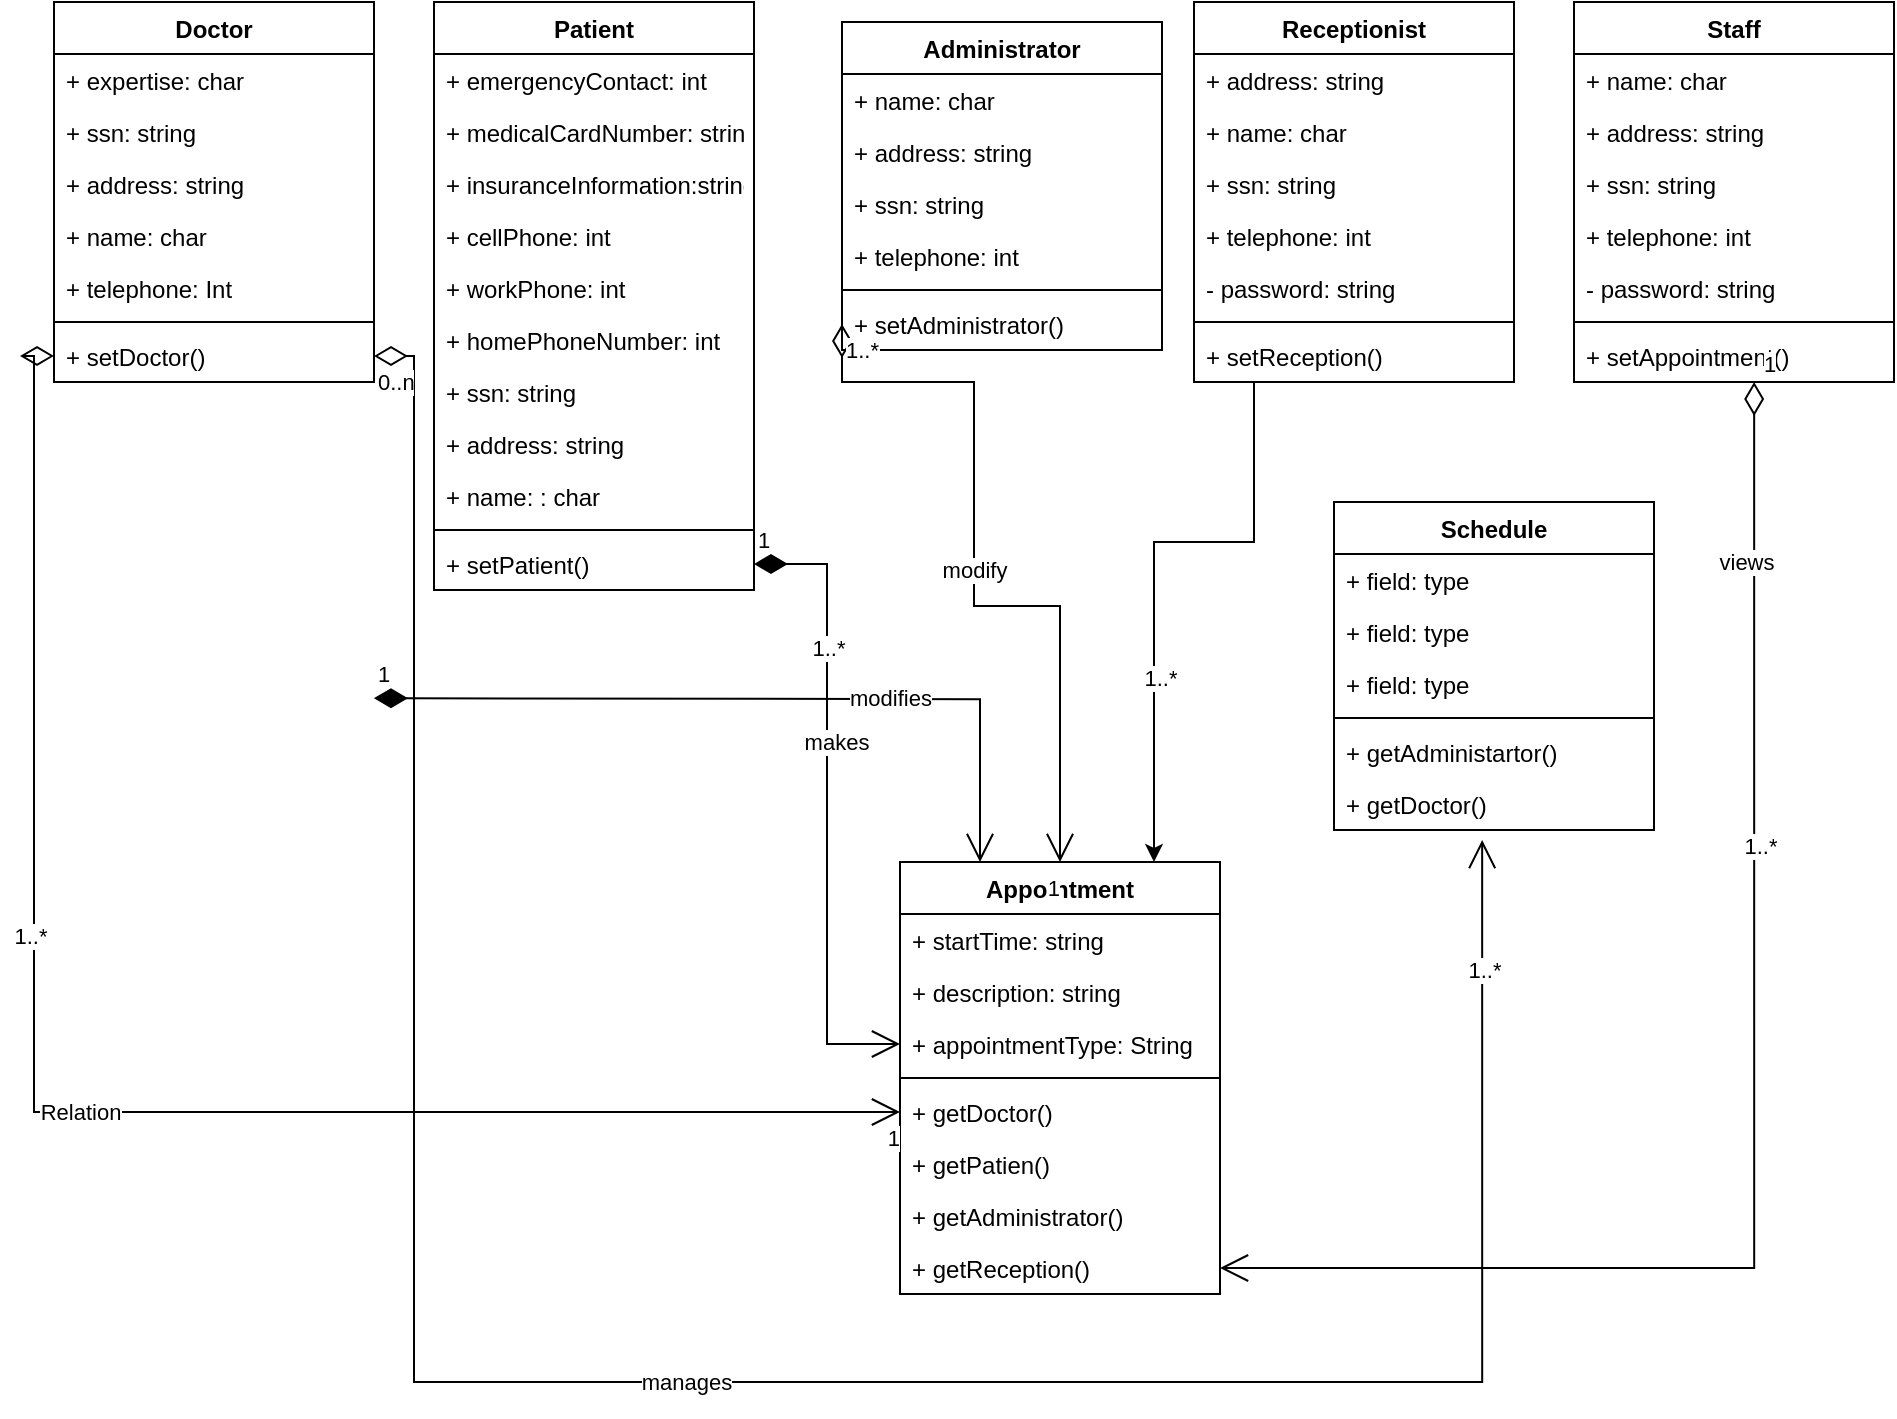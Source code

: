 <mxfile version="20.3.0" type="github">
  <diagram id="C5RBs43oDa-KdzZeNtuy" name="Page-1">
    <mxGraphModel dx="1444" dy="875" grid="1" gridSize="10" guides="1" tooltips="1" connect="1" arrows="1" fold="1" page="1" pageScale="1" pageWidth="827" pageHeight="1169" math="0" shadow="0">
      <root>
        <mxCell id="WIyWlLk6GJQsqaUBKTNV-0" />
        <mxCell id="WIyWlLk6GJQsqaUBKTNV-1" parent="WIyWlLk6GJQsqaUBKTNV-0" />
        <mxCell id="0KbNWzFcvP_1XtpWUW_S-4" value="Doctor" style="swimlane;fontStyle=1;align=center;verticalAlign=top;childLayout=stackLayout;horizontal=1;startSize=26;horizontalStack=0;resizeParent=1;resizeParentMax=0;resizeLast=0;collapsible=1;marginBottom=0;" vertex="1" parent="WIyWlLk6GJQsqaUBKTNV-1">
          <mxGeometry x="30" y="210" width="160" height="190" as="geometry" />
        </mxCell>
        <mxCell id="0KbNWzFcvP_1XtpWUW_S-5" value="+ expertise: char" style="text;strokeColor=none;fillColor=none;align=left;verticalAlign=top;spacingLeft=4;spacingRight=4;overflow=hidden;rotatable=0;points=[[0,0.5,0,0,0],[0.61,0.58,0,0,0],[1,0.5,0,0,0]];portConstraint=eastwest;" vertex="1" parent="0KbNWzFcvP_1XtpWUW_S-4">
          <mxGeometry y="26" width="160" height="26" as="geometry" />
        </mxCell>
        <mxCell id="0KbNWzFcvP_1XtpWUW_S-14" value="+ ssn: string" style="text;strokeColor=none;fillColor=none;align=left;verticalAlign=top;spacingLeft=4;spacingRight=4;overflow=hidden;rotatable=0;points=[[0,0.5,0,0,0],[0.61,0.58,0,0,0],[1,0.5,0,0,0]];portConstraint=eastwest;" vertex="1" parent="0KbNWzFcvP_1XtpWUW_S-4">
          <mxGeometry y="52" width="160" height="26" as="geometry" />
        </mxCell>
        <mxCell id="0KbNWzFcvP_1XtpWUW_S-20" value="+ address: string" style="text;strokeColor=none;fillColor=none;align=left;verticalAlign=top;spacingLeft=4;spacingRight=4;overflow=hidden;rotatable=0;points=[[0,0.5,0,0,0],[0.61,0.58,0,0,0],[1,0.5,0,0,0]];portConstraint=eastwest;" vertex="1" parent="0KbNWzFcvP_1XtpWUW_S-4">
          <mxGeometry y="78" width="160" height="26" as="geometry" />
        </mxCell>
        <mxCell id="0KbNWzFcvP_1XtpWUW_S-58" value="+ name: char" style="text;strokeColor=none;fillColor=none;align=left;verticalAlign=top;spacingLeft=4;spacingRight=4;overflow=hidden;rotatable=0;points=[[0,0.5,0,0,0],[0.61,0.58,0,0,0],[1,0.5,0,0,0]];portConstraint=eastwest;" vertex="1" parent="0KbNWzFcvP_1XtpWUW_S-4">
          <mxGeometry y="104" width="160" height="26" as="geometry" />
        </mxCell>
        <mxCell id="0KbNWzFcvP_1XtpWUW_S-57" value="+ telephone: Int" style="text;strokeColor=none;fillColor=none;align=left;verticalAlign=top;spacingLeft=4;spacingRight=4;overflow=hidden;rotatable=0;points=[[0,0.5,0,0,0],[0.61,0.58,0,0,0],[1,0.5,0,0,0]];portConstraint=eastwest;" vertex="1" parent="0KbNWzFcvP_1XtpWUW_S-4">
          <mxGeometry y="130" width="160" height="26" as="geometry" />
        </mxCell>
        <mxCell id="0KbNWzFcvP_1XtpWUW_S-6" value="" style="line;strokeWidth=1;fillColor=none;align=left;verticalAlign=middle;spacingTop=-1;spacingLeft=3;spacingRight=3;rotatable=0;labelPosition=right;points=[];portConstraint=eastwest;strokeColor=inherit;" vertex="1" parent="0KbNWzFcvP_1XtpWUW_S-4">
          <mxGeometry y="156" width="160" height="8" as="geometry" />
        </mxCell>
        <mxCell id="0KbNWzFcvP_1XtpWUW_S-7" value="+ setDoctor()" style="text;strokeColor=none;fillColor=none;align=left;verticalAlign=top;spacingLeft=4;spacingRight=4;overflow=hidden;rotatable=0;points=[[0,0.5],[1,0.5]];portConstraint=eastwest;" vertex="1" parent="0KbNWzFcvP_1XtpWUW_S-4">
          <mxGeometry y="164" width="160" height="26" as="geometry" />
        </mxCell>
        <mxCell id="0KbNWzFcvP_1XtpWUW_S-21" value="Patient" style="swimlane;fontStyle=1;align=center;verticalAlign=top;childLayout=stackLayout;horizontal=1;startSize=26;horizontalStack=0;resizeParent=1;resizeParentMax=0;resizeLast=0;collapsible=1;marginBottom=0;" vertex="1" parent="WIyWlLk6GJQsqaUBKTNV-1">
          <mxGeometry x="220" y="210" width="160" height="294" as="geometry" />
        </mxCell>
        <mxCell id="0KbNWzFcvP_1XtpWUW_S-22" value="+ emergencyContact: int" style="text;strokeColor=none;fillColor=none;align=left;verticalAlign=top;spacingLeft=4;spacingRight=4;overflow=hidden;rotatable=0;points=[[0,0.5,0,0,0],[0.61,0.58,0,0,0],[1,0.5,0,0,0]];portConstraint=eastwest;" vertex="1" parent="0KbNWzFcvP_1XtpWUW_S-21">
          <mxGeometry y="26" width="160" height="26" as="geometry" />
        </mxCell>
        <mxCell id="0KbNWzFcvP_1XtpWUW_S-59" value="+ medicalCardNumber: string" style="text;strokeColor=none;fillColor=none;align=left;verticalAlign=top;spacingLeft=4;spacingRight=4;overflow=hidden;rotatable=0;points=[[0,0.5,0,0,0],[0.61,0.58,0,0,0],[1,0.5,0,0,0]];portConstraint=eastwest;" vertex="1" parent="0KbNWzFcvP_1XtpWUW_S-21">
          <mxGeometry y="52" width="160" height="26" as="geometry" />
        </mxCell>
        <mxCell id="0KbNWzFcvP_1XtpWUW_S-61" value="+ insuranceInformation:string" style="text;strokeColor=none;fillColor=none;align=left;verticalAlign=top;spacingLeft=4;spacingRight=4;overflow=hidden;rotatable=0;points=[[0,0.5,0,0,0],[0.61,0.58,0,0,0],[1,0.5,0,0,0]];portConstraint=eastwest;" vertex="1" parent="0KbNWzFcvP_1XtpWUW_S-21">
          <mxGeometry y="78" width="160" height="26" as="geometry" />
        </mxCell>
        <mxCell id="0KbNWzFcvP_1XtpWUW_S-62" value="+ cellPhone: int" style="text;strokeColor=none;fillColor=none;align=left;verticalAlign=top;spacingLeft=4;spacingRight=4;overflow=hidden;rotatable=0;points=[[0,0.5,0,0,0],[0.61,0.58,0,0,0],[1,0.5,0,0,0]];portConstraint=eastwest;" vertex="1" parent="0KbNWzFcvP_1XtpWUW_S-21">
          <mxGeometry y="104" width="160" height="26" as="geometry" />
        </mxCell>
        <mxCell id="0KbNWzFcvP_1XtpWUW_S-64" value="+ workPhone: int" style="text;strokeColor=none;fillColor=none;align=left;verticalAlign=top;spacingLeft=4;spacingRight=4;overflow=hidden;rotatable=0;points=[[0,0.5,0,0,0],[0.61,0.58,0,0,0],[1,0.5,0,0,0]];portConstraint=eastwest;" vertex="1" parent="0KbNWzFcvP_1XtpWUW_S-21">
          <mxGeometry y="130" width="160" height="26" as="geometry" />
        </mxCell>
        <mxCell id="0KbNWzFcvP_1XtpWUW_S-63" value="+ homePhoneNumber: int" style="text;strokeColor=none;fillColor=none;align=left;verticalAlign=top;spacingLeft=4;spacingRight=4;overflow=hidden;rotatable=0;points=[[0,0.5,0,0,0],[0.61,0.58,0,0,0],[1,0.5,0,0,0]];portConstraint=eastwest;" vertex="1" parent="0KbNWzFcvP_1XtpWUW_S-21">
          <mxGeometry y="156" width="160" height="26" as="geometry" />
        </mxCell>
        <mxCell id="0KbNWzFcvP_1XtpWUW_S-60" value="+ ssn: string" style="text;strokeColor=none;fillColor=none;align=left;verticalAlign=top;spacingLeft=4;spacingRight=4;overflow=hidden;rotatable=0;points=[[0,0.5,0,0,0],[0.61,0.58,0,0,0],[1,0.5,0,0,0]];portConstraint=eastwest;" vertex="1" parent="0KbNWzFcvP_1XtpWUW_S-21">
          <mxGeometry y="182" width="160" height="26" as="geometry" />
        </mxCell>
        <mxCell id="0KbNWzFcvP_1XtpWUW_S-23" value="+ address: string" style="text;strokeColor=none;fillColor=none;align=left;verticalAlign=top;spacingLeft=4;spacingRight=4;overflow=hidden;rotatable=0;points=[[0,0.5,0,0,0],[0.61,0.58,0,0,0],[1,0.5,0,0,0]];portConstraint=eastwest;" vertex="1" parent="0KbNWzFcvP_1XtpWUW_S-21">
          <mxGeometry y="208" width="160" height="26" as="geometry" />
        </mxCell>
        <mxCell id="0KbNWzFcvP_1XtpWUW_S-24" value="+ name: : char" style="text;strokeColor=none;fillColor=none;align=left;verticalAlign=top;spacingLeft=4;spacingRight=4;overflow=hidden;rotatable=0;points=[[0,0.5,0,0,0],[0.61,0.58,0,0,0],[1,0.5,0,0,0]];portConstraint=eastwest;" vertex="1" parent="0KbNWzFcvP_1XtpWUW_S-21">
          <mxGeometry y="234" width="160" height="26" as="geometry" />
        </mxCell>
        <mxCell id="0KbNWzFcvP_1XtpWUW_S-25" value="" style="line;strokeWidth=1;fillColor=none;align=left;verticalAlign=middle;spacingTop=-1;spacingLeft=3;spacingRight=3;rotatable=0;labelPosition=right;points=[];portConstraint=eastwest;strokeColor=inherit;" vertex="1" parent="0KbNWzFcvP_1XtpWUW_S-21">
          <mxGeometry y="260" width="160" height="8" as="geometry" />
        </mxCell>
        <mxCell id="0KbNWzFcvP_1XtpWUW_S-26" value="+ setPatient()" style="text;strokeColor=none;fillColor=none;align=left;verticalAlign=top;spacingLeft=4;spacingRight=4;overflow=hidden;rotatable=0;points=[[0,0.5],[1,0.5]];portConstraint=eastwest;" vertex="1" parent="0KbNWzFcvP_1XtpWUW_S-21">
          <mxGeometry y="268" width="160" height="26" as="geometry" />
        </mxCell>
        <mxCell id="0KbNWzFcvP_1XtpWUW_S-104" style="edgeStyle=orthogonalEdgeStyle;rounded=0;orthogonalLoop=1;jettySize=auto;html=1;" edge="1" parent="WIyWlLk6GJQsqaUBKTNV-1" source="0KbNWzFcvP_1XtpWUW_S-33" target="0KbNWzFcvP_1XtpWUW_S-51">
          <mxGeometry relative="1" as="geometry">
            <Array as="points">
              <mxPoint x="630" y="480" />
              <mxPoint x="580" y="480" />
            </Array>
          </mxGeometry>
        </mxCell>
        <mxCell id="0KbNWzFcvP_1XtpWUW_S-105" value="1..*" style="edgeLabel;html=1;align=center;verticalAlign=middle;resizable=0;points=[];" vertex="1" connectable="0" parent="0KbNWzFcvP_1XtpWUW_S-104">
          <mxGeometry x="0.366" y="3" relative="1" as="geometry">
            <mxPoint as="offset" />
          </mxGeometry>
        </mxCell>
        <mxCell id="0KbNWzFcvP_1XtpWUW_S-33" value="Receptionist" style="swimlane;fontStyle=1;align=center;verticalAlign=top;childLayout=stackLayout;horizontal=1;startSize=26;horizontalStack=0;resizeParent=1;resizeParentMax=0;resizeLast=0;collapsible=1;marginBottom=0;" vertex="1" parent="WIyWlLk6GJQsqaUBKTNV-1">
          <mxGeometry x="600" y="210" width="160" height="190" as="geometry" />
        </mxCell>
        <mxCell id="0KbNWzFcvP_1XtpWUW_S-34" value="+ address: string" style="text;strokeColor=none;fillColor=none;align=left;verticalAlign=top;spacingLeft=4;spacingRight=4;overflow=hidden;rotatable=0;points=[[0,0.5,0,0,0],[0.61,0.58,0,0,0],[1,0.5,0,0,0]];portConstraint=eastwest;" vertex="1" parent="0KbNWzFcvP_1XtpWUW_S-33">
          <mxGeometry y="26" width="160" height="26" as="geometry" />
        </mxCell>
        <mxCell id="0KbNWzFcvP_1XtpWUW_S-35" value="+ name: char" style="text;strokeColor=none;fillColor=none;align=left;verticalAlign=top;spacingLeft=4;spacingRight=4;overflow=hidden;rotatable=0;points=[[0,0.5,0,0,0],[0.61,0.58,0,0,0],[1,0.5,0,0,0]];portConstraint=eastwest;" vertex="1" parent="0KbNWzFcvP_1XtpWUW_S-33">
          <mxGeometry y="52" width="160" height="26" as="geometry" />
        </mxCell>
        <mxCell id="0KbNWzFcvP_1XtpWUW_S-66" value="+ ssn: string" style="text;strokeColor=none;fillColor=none;align=left;verticalAlign=top;spacingLeft=4;spacingRight=4;overflow=hidden;rotatable=0;points=[[0,0.5,0,0,0],[0.61,0.58,0,0,0],[1,0.5,0,0,0]];portConstraint=eastwest;" vertex="1" parent="0KbNWzFcvP_1XtpWUW_S-33">
          <mxGeometry y="78" width="160" height="26" as="geometry" />
        </mxCell>
        <mxCell id="0KbNWzFcvP_1XtpWUW_S-67" value="+ telephone: int" style="text;strokeColor=none;fillColor=none;align=left;verticalAlign=top;spacingLeft=4;spacingRight=4;overflow=hidden;rotatable=0;points=[[0,0.5,0,0,0],[0.61,0.58,0,0,0],[1,0.5,0,0,0]];portConstraint=eastwest;" vertex="1" parent="0KbNWzFcvP_1XtpWUW_S-33">
          <mxGeometry y="104" width="160" height="26" as="geometry" />
        </mxCell>
        <mxCell id="0KbNWzFcvP_1XtpWUW_S-36" value="- password: string" style="text;strokeColor=none;fillColor=none;align=left;verticalAlign=top;spacingLeft=4;spacingRight=4;overflow=hidden;rotatable=0;points=[[0,0.5,0,0,0],[0.61,0.58,0,0,0],[1,0.5,0,0,0]];portConstraint=eastwest;" vertex="1" parent="0KbNWzFcvP_1XtpWUW_S-33">
          <mxGeometry y="130" width="160" height="26" as="geometry" />
        </mxCell>
        <mxCell id="0KbNWzFcvP_1XtpWUW_S-37" value="" style="line;strokeWidth=1;fillColor=none;align=left;verticalAlign=middle;spacingTop=-1;spacingLeft=3;spacingRight=3;rotatable=0;labelPosition=right;points=[];portConstraint=eastwest;strokeColor=inherit;" vertex="1" parent="0KbNWzFcvP_1XtpWUW_S-33">
          <mxGeometry y="156" width="160" height="8" as="geometry" />
        </mxCell>
        <mxCell id="0KbNWzFcvP_1XtpWUW_S-38" value="+ setReception()" style="text;strokeColor=none;fillColor=none;align=left;verticalAlign=top;spacingLeft=4;spacingRight=4;overflow=hidden;rotatable=0;points=[[0,0.5],[1,0.5]];portConstraint=eastwest;" vertex="1" parent="0KbNWzFcvP_1XtpWUW_S-33">
          <mxGeometry y="164" width="160" height="26" as="geometry" />
        </mxCell>
        <mxCell id="0KbNWzFcvP_1XtpWUW_S-39" value="Staff" style="swimlane;fontStyle=1;align=center;verticalAlign=top;childLayout=stackLayout;horizontal=1;startSize=26;horizontalStack=0;resizeParent=1;resizeParentMax=0;resizeLast=0;collapsible=1;marginBottom=0;" vertex="1" parent="WIyWlLk6GJQsqaUBKTNV-1">
          <mxGeometry x="790" y="210" width="160" height="190" as="geometry" />
        </mxCell>
        <mxCell id="0KbNWzFcvP_1XtpWUW_S-40" value="+ name: char" style="text;strokeColor=none;fillColor=none;align=left;verticalAlign=top;spacingLeft=4;spacingRight=4;overflow=hidden;rotatable=0;points=[[0,0.5,0,0,0],[0.61,0.58,0,0,0],[1,0.5,0,0,0]];portConstraint=eastwest;" vertex="1" parent="0KbNWzFcvP_1XtpWUW_S-39">
          <mxGeometry y="26" width="160" height="26" as="geometry" />
        </mxCell>
        <mxCell id="0KbNWzFcvP_1XtpWUW_S-41" value="+ address: string" style="text;strokeColor=none;fillColor=none;align=left;verticalAlign=top;spacingLeft=4;spacingRight=4;overflow=hidden;rotatable=0;points=[[0,0.5,0,0,0],[0.61,0.58,0,0,0],[1,0.5,0,0,0]];portConstraint=eastwest;" vertex="1" parent="0KbNWzFcvP_1XtpWUW_S-39">
          <mxGeometry y="52" width="160" height="26" as="geometry" />
        </mxCell>
        <mxCell id="0KbNWzFcvP_1XtpWUW_S-68" value="+ ssn: string" style="text;strokeColor=none;fillColor=none;align=left;verticalAlign=top;spacingLeft=4;spacingRight=4;overflow=hidden;rotatable=0;points=[[0,0.5,0,0,0],[0.61,0.58,0,0,0],[1,0.5,0,0,0]];portConstraint=eastwest;" vertex="1" parent="0KbNWzFcvP_1XtpWUW_S-39">
          <mxGeometry y="78" width="160" height="26" as="geometry" />
        </mxCell>
        <mxCell id="0KbNWzFcvP_1XtpWUW_S-69" value="+ telephone: int" style="text;strokeColor=none;fillColor=none;align=left;verticalAlign=top;spacingLeft=4;spacingRight=4;overflow=hidden;rotatable=0;points=[[0,0.5,0,0,0],[0.61,0.58,0,0,0],[1,0.5,0,0,0]];portConstraint=eastwest;" vertex="1" parent="0KbNWzFcvP_1XtpWUW_S-39">
          <mxGeometry y="104" width="160" height="26" as="geometry" />
        </mxCell>
        <mxCell id="0KbNWzFcvP_1XtpWUW_S-42" value="- password: string" style="text;strokeColor=none;fillColor=none;align=left;verticalAlign=top;spacingLeft=4;spacingRight=4;overflow=hidden;rotatable=0;points=[[0,0.5,0,0,0],[0.61,0.58,0,0,0],[1,0.5,0,0,0]];portConstraint=eastwest;" vertex="1" parent="0KbNWzFcvP_1XtpWUW_S-39">
          <mxGeometry y="130" width="160" height="26" as="geometry" />
        </mxCell>
        <mxCell id="0KbNWzFcvP_1XtpWUW_S-43" value="" style="line;strokeWidth=1;fillColor=none;align=left;verticalAlign=middle;spacingTop=-1;spacingLeft=3;spacingRight=3;rotatable=0;labelPosition=right;points=[];portConstraint=eastwest;strokeColor=inherit;" vertex="1" parent="0KbNWzFcvP_1XtpWUW_S-39">
          <mxGeometry y="156" width="160" height="8" as="geometry" />
        </mxCell>
        <mxCell id="0KbNWzFcvP_1XtpWUW_S-44" value="+ setAppointment()" style="text;strokeColor=none;fillColor=none;align=left;verticalAlign=top;spacingLeft=4;spacingRight=4;overflow=hidden;rotatable=0;points=[[0,0.5],[1,0.5]];portConstraint=eastwest;" vertex="1" parent="0KbNWzFcvP_1XtpWUW_S-39">
          <mxGeometry y="164" width="160" height="26" as="geometry" />
        </mxCell>
        <mxCell id="0KbNWzFcvP_1XtpWUW_S-45" value="Schedule" style="swimlane;fontStyle=1;align=center;verticalAlign=top;childLayout=stackLayout;horizontal=1;startSize=26;horizontalStack=0;resizeParent=1;resizeParentMax=0;resizeLast=0;collapsible=1;marginBottom=0;" vertex="1" parent="WIyWlLk6GJQsqaUBKTNV-1">
          <mxGeometry x="670" y="460" width="160" height="164" as="geometry" />
        </mxCell>
        <mxCell id="0KbNWzFcvP_1XtpWUW_S-46" value="+ field: type" style="text;strokeColor=none;fillColor=none;align=left;verticalAlign=top;spacingLeft=4;spacingRight=4;overflow=hidden;rotatable=0;points=[[0,0.5,0,0,0],[0.61,0.58,0,0,0],[1,0.5,0,0,0]];portConstraint=eastwest;" vertex="1" parent="0KbNWzFcvP_1XtpWUW_S-45">
          <mxGeometry y="26" width="160" height="26" as="geometry" />
        </mxCell>
        <mxCell id="0KbNWzFcvP_1XtpWUW_S-47" value="+ field: type" style="text;strokeColor=none;fillColor=none;align=left;verticalAlign=top;spacingLeft=4;spacingRight=4;overflow=hidden;rotatable=0;points=[[0,0.5,0,0,0],[0.61,0.58,0,0,0],[1,0.5,0,0,0]];portConstraint=eastwest;" vertex="1" parent="0KbNWzFcvP_1XtpWUW_S-45">
          <mxGeometry y="52" width="160" height="26" as="geometry" />
        </mxCell>
        <mxCell id="0KbNWzFcvP_1XtpWUW_S-48" value="+ field: type" style="text;strokeColor=none;fillColor=none;align=left;verticalAlign=top;spacingLeft=4;spacingRight=4;overflow=hidden;rotatable=0;points=[[0,0.5,0,0,0],[0.61,0.58,0,0,0],[1,0.5,0,0,0]];portConstraint=eastwest;" vertex="1" parent="0KbNWzFcvP_1XtpWUW_S-45">
          <mxGeometry y="78" width="160" height="26" as="geometry" />
        </mxCell>
        <mxCell id="0KbNWzFcvP_1XtpWUW_S-49" value="" style="line;strokeWidth=1;fillColor=none;align=left;verticalAlign=middle;spacingTop=-1;spacingLeft=3;spacingRight=3;rotatable=0;labelPosition=right;points=[];portConstraint=eastwest;strokeColor=inherit;" vertex="1" parent="0KbNWzFcvP_1XtpWUW_S-45">
          <mxGeometry y="104" width="160" height="8" as="geometry" />
        </mxCell>
        <mxCell id="0KbNWzFcvP_1XtpWUW_S-50" value="+ getAdministartor()" style="text;strokeColor=none;fillColor=none;align=left;verticalAlign=top;spacingLeft=4;spacingRight=4;overflow=hidden;rotatable=0;points=[[0,0.5],[1,0.5]];portConstraint=eastwest;" vertex="1" parent="0KbNWzFcvP_1XtpWUW_S-45">
          <mxGeometry y="112" width="160" height="26" as="geometry" />
        </mxCell>
        <mxCell id="0KbNWzFcvP_1XtpWUW_S-73" value="+ getDoctor()" style="text;strokeColor=none;fillColor=none;align=left;verticalAlign=top;spacingLeft=4;spacingRight=4;overflow=hidden;rotatable=0;points=[[0,0.5],[1,0.5]];portConstraint=eastwest;" vertex="1" parent="0KbNWzFcvP_1XtpWUW_S-45">
          <mxGeometry y="138" width="160" height="26" as="geometry" />
        </mxCell>
        <mxCell id="0KbNWzFcvP_1XtpWUW_S-51" value="Appointment" style="swimlane;fontStyle=1;align=center;verticalAlign=top;childLayout=stackLayout;horizontal=1;startSize=26;horizontalStack=0;resizeParent=1;resizeParentMax=0;resizeLast=0;collapsible=1;marginBottom=0;" vertex="1" parent="WIyWlLk6GJQsqaUBKTNV-1">
          <mxGeometry x="453" y="640" width="160" height="216" as="geometry" />
        </mxCell>
        <mxCell id="0KbNWzFcvP_1XtpWUW_S-52" value="+ startTime: string" style="text;strokeColor=none;fillColor=none;align=left;verticalAlign=top;spacingLeft=4;spacingRight=4;overflow=hidden;rotatable=0;points=[[0,0.5,0,0,0],[0.61,0.58,0,0,0],[1,0.5,0,0,0]];portConstraint=eastwest;" vertex="1" parent="0KbNWzFcvP_1XtpWUW_S-51">
          <mxGeometry y="26" width="160" height="26" as="geometry" />
        </mxCell>
        <mxCell id="0KbNWzFcvP_1XtpWUW_S-53" value="+ description: string" style="text;strokeColor=none;fillColor=none;align=left;verticalAlign=top;spacingLeft=4;spacingRight=4;overflow=hidden;rotatable=0;points=[[0,0.5,0,0,0],[0.61,0.58,0,0,0],[1,0.5,0,0,0]];portConstraint=eastwest;" vertex="1" parent="0KbNWzFcvP_1XtpWUW_S-51">
          <mxGeometry y="52" width="160" height="26" as="geometry" />
        </mxCell>
        <mxCell id="0KbNWzFcvP_1XtpWUW_S-54" value="+ appointmentType: String" style="text;strokeColor=none;fillColor=none;align=left;verticalAlign=top;spacingLeft=4;spacingRight=4;overflow=hidden;rotatable=0;points=[[0,0.5,0,0,0],[0.61,0.58,0,0,0],[1,0.5,0,0,0]];portConstraint=eastwest;" vertex="1" parent="0KbNWzFcvP_1XtpWUW_S-51">
          <mxGeometry y="78" width="160" height="26" as="geometry" />
        </mxCell>
        <mxCell id="0KbNWzFcvP_1XtpWUW_S-55" value="" style="line;strokeWidth=1;fillColor=none;align=left;verticalAlign=middle;spacingTop=-1;spacingLeft=3;spacingRight=3;rotatable=0;labelPosition=right;points=[];portConstraint=eastwest;strokeColor=inherit;" vertex="1" parent="0KbNWzFcvP_1XtpWUW_S-51">
          <mxGeometry y="104" width="160" height="8" as="geometry" />
        </mxCell>
        <mxCell id="0KbNWzFcvP_1XtpWUW_S-56" value="+ getDoctor()" style="text;strokeColor=none;fillColor=none;align=left;verticalAlign=top;spacingLeft=4;spacingRight=4;overflow=hidden;rotatable=0;points=[[0,0.5],[1,0.5]];portConstraint=eastwest;" vertex="1" parent="0KbNWzFcvP_1XtpWUW_S-51">
          <mxGeometry y="112" width="160" height="26" as="geometry" />
        </mxCell>
        <mxCell id="0KbNWzFcvP_1XtpWUW_S-70" value="+ getPatien()" style="text;strokeColor=none;fillColor=none;align=left;verticalAlign=top;spacingLeft=4;spacingRight=4;overflow=hidden;rotatable=0;points=[[0,0.5],[1,0.5]];portConstraint=eastwest;" vertex="1" parent="0KbNWzFcvP_1XtpWUW_S-51">
          <mxGeometry y="138" width="160" height="26" as="geometry" />
        </mxCell>
        <mxCell id="0KbNWzFcvP_1XtpWUW_S-71" value="+ getAdministrator()" style="text;strokeColor=none;fillColor=none;align=left;verticalAlign=top;spacingLeft=4;spacingRight=4;overflow=hidden;rotatable=0;points=[[0,0.5],[1,0.5]];portConstraint=eastwest;" vertex="1" parent="0KbNWzFcvP_1XtpWUW_S-51">
          <mxGeometry y="164" width="160" height="26" as="geometry" />
        </mxCell>
        <mxCell id="0KbNWzFcvP_1XtpWUW_S-72" value="+ getReception()" style="text;strokeColor=none;fillColor=none;align=left;verticalAlign=top;spacingLeft=4;spacingRight=4;overflow=hidden;rotatable=0;points=[[0,0.5],[1,0.5]];portConstraint=eastwest;" vertex="1" parent="0KbNWzFcvP_1XtpWUW_S-51">
          <mxGeometry y="190" width="160" height="26" as="geometry" />
        </mxCell>
        <mxCell id="0KbNWzFcvP_1XtpWUW_S-74" value="1" style="endArrow=open;html=1;endSize=12;startArrow=diamondThin;startSize=14;startFill=1;edgeStyle=orthogonalEdgeStyle;align=left;verticalAlign=bottom;rounded=0;entryX=0;entryY=0.5;entryDx=0;entryDy=0;entryPerimeter=0;" edge="1" parent="WIyWlLk6GJQsqaUBKTNV-1" source="0KbNWzFcvP_1XtpWUW_S-26" target="0KbNWzFcvP_1XtpWUW_S-54">
          <mxGeometry x="-1" y="3" relative="1" as="geometry">
            <mxPoint x="380" y="491" as="sourcePoint" />
            <mxPoint x="540" y="491" as="targetPoint" />
          </mxGeometry>
        </mxCell>
        <mxCell id="0KbNWzFcvP_1XtpWUW_S-75" value="makes" style="edgeLabel;html=1;align=center;verticalAlign=middle;resizable=0;points=[];" vertex="1" connectable="0" parent="0KbNWzFcvP_1XtpWUW_S-74">
          <mxGeometry x="-0.195" y="4" relative="1" as="geometry">
            <mxPoint y="-1" as="offset" />
          </mxGeometry>
        </mxCell>
        <mxCell id="0KbNWzFcvP_1XtpWUW_S-103" value="1..*" style="edgeLabel;html=1;align=center;verticalAlign=middle;resizable=0;points=[];" vertex="1" connectable="0" parent="0KbNWzFcvP_1XtpWUW_S-74">
          <mxGeometry x="-0.497" relative="1" as="geometry">
            <mxPoint as="offset" />
          </mxGeometry>
        </mxCell>
        <mxCell id="0KbNWzFcvP_1XtpWUW_S-76" value="Relation" style="endArrow=open;html=1;endSize=12;startArrow=diamondThin;startSize=14;startFill=0;edgeStyle=orthogonalEdgeStyle;rounded=0;exitX=0;exitY=0.5;exitDx=0;exitDy=0;entryX=0;entryY=0.5;entryDx=0;entryDy=0;" edge="1" parent="WIyWlLk6GJQsqaUBKTNV-1" source="0KbNWzFcvP_1XtpWUW_S-7" target="0KbNWzFcvP_1XtpWUW_S-56">
          <mxGeometry relative="1" as="geometry">
            <mxPoint x="60" y="560" as="sourcePoint" />
            <mxPoint x="220" y="560" as="targetPoint" />
          </mxGeometry>
        </mxCell>
        <mxCell id="0KbNWzFcvP_1XtpWUW_S-78" value="1" style="edgeLabel;resizable=0;html=1;align=right;verticalAlign=top;" connectable="0" vertex="1" parent="0KbNWzFcvP_1XtpWUW_S-76">
          <mxGeometry x="1" relative="1" as="geometry" />
        </mxCell>
        <mxCell id="0KbNWzFcvP_1XtpWUW_S-102" value="1..*" style="edgeLabel;html=1;align=center;verticalAlign=middle;resizable=0;points=[];" vertex="1" connectable="0" parent="0KbNWzFcvP_1XtpWUW_S-76">
          <mxGeometry x="-0.27" y="-2" relative="1" as="geometry">
            <mxPoint as="offset" />
          </mxGeometry>
        </mxCell>
        <mxCell id="0KbNWzFcvP_1XtpWUW_S-80" value="1" style="endArrow=open;html=1;endSize=12;startArrow=diamondThin;startSize=14;startFill=1;edgeStyle=orthogonalEdgeStyle;align=left;verticalAlign=bottom;rounded=0;entryX=0.25;entryY=0;entryDx=0;entryDy=0;" edge="1" parent="WIyWlLk6GJQsqaUBKTNV-1" target="0KbNWzFcvP_1XtpWUW_S-51">
          <mxGeometry x="-1" y="3" relative="1" as="geometry">
            <mxPoint x="190" y="558.091" as="sourcePoint" />
            <mxPoint x="410" y="460" as="targetPoint" />
          </mxGeometry>
        </mxCell>
        <mxCell id="0KbNWzFcvP_1XtpWUW_S-81" value="modifies" style="edgeLabel;html=1;align=center;verticalAlign=middle;resizable=0;points=[];" vertex="1" connectable="0" parent="0KbNWzFcvP_1XtpWUW_S-80">
          <mxGeometry x="0.34" y="1" relative="1" as="geometry">
            <mxPoint as="offset" />
          </mxGeometry>
        </mxCell>
        <mxCell id="0KbNWzFcvP_1XtpWUW_S-85" value="1" style="endArrow=open;html=1;endSize=12;startArrow=diamondThin;startSize=14;startFill=0;edgeStyle=orthogonalEdgeStyle;align=left;verticalAlign=bottom;rounded=0;exitX=0.563;exitY=1;exitDx=0;exitDy=0;exitPerimeter=0;entryX=1;entryY=0.5;entryDx=0;entryDy=0;" edge="1" parent="WIyWlLk6GJQsqaUBKTNV-1" source="0KbNWzFcvP_1XtpWUW_S-44" target="0KbNWzFcvP_1XtpWUW_S-72">
          <mxGeometry x="-1" y="3" relative="1" as="geometry">
            <mxPoint x="890" y="450" as="sourcePoint" />
            <mxPoint x="1050" y="450" as="targetPoint" />
          </mxGeometry>
        </mxCell>
        <mxCell id="0KbNWzFcvP_1XtpWUW_S-86" value="views" style="edgeLabel;html=1;align=center;verticalAlign=middle;resizable=0;points=[];" vertex="1" connectable="0" parent="0KbNWzFcvP_1XtpWUW_S-85">
          <mxGeometry x="-0.747" y="-4" relative="1" as="geometry">
            <mxPoint as="offset" />
          </mxGeometry>
        </mxCell>
        <mxCell id="0KbNWzFcvP_1XtpWUW_S-101" value="1..*" style="edgeLabel;html=1;align=center;verticalAlign=middle;resizable=0;points=[];" vertex="1" connectable="0" parent="0KbNWzFcvP_1XtpWUW_S-85">
          <mxGeometry x="-0.348" y="3" relative="1" as="geometry">
            <mxPoint as="offset" />
          </mxGeometry>
        </mxCell>
        <mxCell id="0KbNWzFcvP_1XtpWUW_S-89" value="manages" style="endArrow=open;html=1;endSize=12;startArrow=diamondThin;startSize=14;startFill=0;edgeStyle=orthogonalEdgeStyle;rounded=0;entryX=0.463;entryY=1.192;entryDx=0;entryDy=0;entryPerimeter=0;" edge="1" parent="WIyWlLk6GJQsqaUBKTNV-1" source="0KbNWzFcvP_1XtpWUW_S-7" target="0KbNWzFcvP_1XtpWUW_S-73">
          <mxGeometry relative="1" as="geometry">
            <mxPoint x="110" y="640" as="sourcePoint" />
            <mxPoint x="270" y="640" as="targetPoint" />
            <Array as="points">
              <mxPoint x="210" y="387" />
              <mxPoint x="210" y="900" />
              <mxPoint x="744" y="900" />
            </Array>
          </mxGeometry>
        </mxCell>
        <mxCell id="0KbNWzFcvP_1XtpWUW_S-90" value="0..n" style="edgeLabel;resizable=0;html=1;align=left;verticalAlign=top;" connectable="0" vertex="1" parent="0KbNWzFcvP_1XtpWUW_S-89">
          <mxGeometry x="-1" relative="1" as="geometry" />
        </mxCell>
        <mxCell id="0KbNWzFcvP_1XtpWUW_S-100" value="1..*" style="edgeLabel;html=1;align=center;verticalAlign=middle;resizable=0;points=[];" vertex="1" connectable="0" parent="0KbNWzFcvP_1XtpWUW_S-89">
          <mxGeometry x="0.903" y="-1" relative="1" as="geometry">
            <mxPoint as="offset" />
          </mxGeometry>
        </mxCell>
        <mxCell id="0KbNWzFcvP_1XtpWUW_S-92" value="Administrator" style="swimlane;fontStyle=1;align=center;verticalAlign=top;childLayout=stackLayout;horizontal=1;startSize=26;horizontalStack=0;resizeParent=1;resizeParentMax=0;resizeLast=0;collapsible=1;marginBottom=0;" vertex="1" parent="WIyWlLk6GJQsqaUBKTNV-1">
          <mxGeometry x="424" y="220" width="160" height="164" as="geometry" />
        </mxCell>
        <mxCell id="0KbNWzFcvP_1XtpWUW_S-93" value="+ name: char" style="text;strokeColor=none;fillColor=none;align=left;verticalAlign=top;spacingLeft=4;spacingRight=4;overflow=hidden;rotatable=0;points=[[0,0.5,0,0,0],[0.61,0.58,0,0,0],[1,0.5,0,0,0]];portConstraint=eastwest;" vertex="1" parent="0KbNWzFcvP_1XtpWUW_S-92">
          <mxGeometry y="26" width="160" height="26" as="geometry" />
        </mxCell>
        <mxCell id="0KbNWzFcvP_1XtpWUW_S-94" value="+ address: string" style="text;strokeColor=none;fillColor=none;align=left;verticalAlign=top;spacingLeft=4;spacingRight=4;overflow=hidden;rotatable=0;points=[[0,0.5,0,0,0],[0.61,0.58,0,0,0],[1,0.5,0,0,0]];portConstraint=eastwest;" vertex="1" parent="0KbNWzFcvP_1XtpWUW_S-92">
          <mxGeometry y="52" width="160" height="26" as="geometry" />
        </mxCell>
        <mxCell id="0KbNWzFcvP_1XtpWUW_S-95" value="+ ssn: string" style="text;strokeColor=none;fillColor=none;align=left;verticalAlign=top;spacingLeft=4;spacingRight=4;overflow=hidden;rotatable=0;points=[[0,0.5,0,0,0],[0.61,0.58,0,0,0],[1,0.5,0,0,0]];portConstraint=eastwest;" vertex="1" parent="0KbNWzFcvP_1XtpWUW_S-92">
          <mxGeometry y="78" width="160" height="26" as="geometry" />
        </mxCell>
        <mxCell id="0KbNWzFcvP_1XtpWUW_S-96" value="+ telephone: int" style="text;strokeColor=none;fillColor=none;align=left;verticalAlign=top;spacingLeft=4;spacingRight=4;overflow=hidden;rotatable=0;points=[[0,0.5,0,0,0],[0.61,0.58,0,0,0],[1,0.5,0,0,0]];portConstraint=eastwest;" vertex="1" parent="0KbNWzFcvP_1XtpWUW_S-92">
          <mxGeometry y="104" width="160" height="26" as="geometry" />
        </mxCell>
        <mxCell id="0KbNWzFcvP_1XtpWUW_S-97" value="" style="line;strokeWidth=1;fillColor=none;align=left;verticalAlign=middle;spacingTop=-1;spacingLeft=3;spacingRight=3;rotatable=0;labelPosition=right;points=[];portConstraint=eastwest;strokeColor=inherit;" vertex="1" parent="0KbNWzFcvP_1XtpWUW_S-92">
          <mxGeometry y="130" width="160" height="8" as="geometry" />
        </mxCell>
        <mxCell id="0KbNWzFcvP_1XtpWUW_S-98" value="+ setAdministrator()" style="text;strokeColor=none;fillColor=none;align=left;verticalAlign=top;spacingLeft=4;spacingRight=4;overflow=hidden;rotatable=0;points=[[0,0.5],[1,0.5]];portConstraint=eastwest;" vertex="1" parent="0KbNWzFcvP_1XtpWUW_S-92">
          <mxGeometry y="138" width="160" height="26" as="geometry" />
        </mxCell>
        <mxCell id="0KbNWzFcvP_1XtpWUW_S-106" value="modify" style="endArrow=open;html=1;endSize=12;startArrow=diamondThin;startSize=14;startFill=0;edgeStyle=orthogonalEdgeStyle;rounded=0;exitX=0;exitY=0.5;exitDx=0;exitDy=0;entryX=0.5;entryY=0;entryDx=0;entryDy=0;" edge="1" parent="WIyWlLk6GJQsqaUBKTNV-1" source="0KbNWzFcvP_1XtpWUW_S-98" target="0KbNWzFcvP_1XtpWUW_S-51">
          <mxGeometry relative="1" as="geometry">
            <mxPoint x="560" y="550" as="sourcePoint" />
            <mxPoint x="720" y="550" as="targetPoint" />
            <Array as="points">
              <mxPoint x="424" y="400" />
              <mxPoint x="490" y="400" />
              <mxPoint x="490" y="512" />
              <mxPoint x="533" y="512" />
            </Array>
          </mxGeometry>
        </mxCell>
        <mxCell id="0KbNWzFcvP_1XtpWUW_S-107" value="1..*" style="edgeLabel;resizable=0;html=1;align=left;verticalAlign=top;" connectable="0" vertex="1" parent="0KbNWzFcvP_1XtpWUW_S-106">
          <mxGeometry x="-1" relative="1" as="geometry" />
        </mxCell>
        <mxCell id="0KbNWzFcvP_1XtpWUW_S-108" value="1" style="edgeLabel;resizable=0;html=1;align=right;verticalAlign=top;" connectable="0" vertex="1" parent="0KbNWzFcvP_1XtpWUW_S-106">
          <mxGeometry x="1" relative="1" as="geometry" />
        </mxCell>
      </root>
    </mxGraphModel>
  </diagram>
</mxfile>
